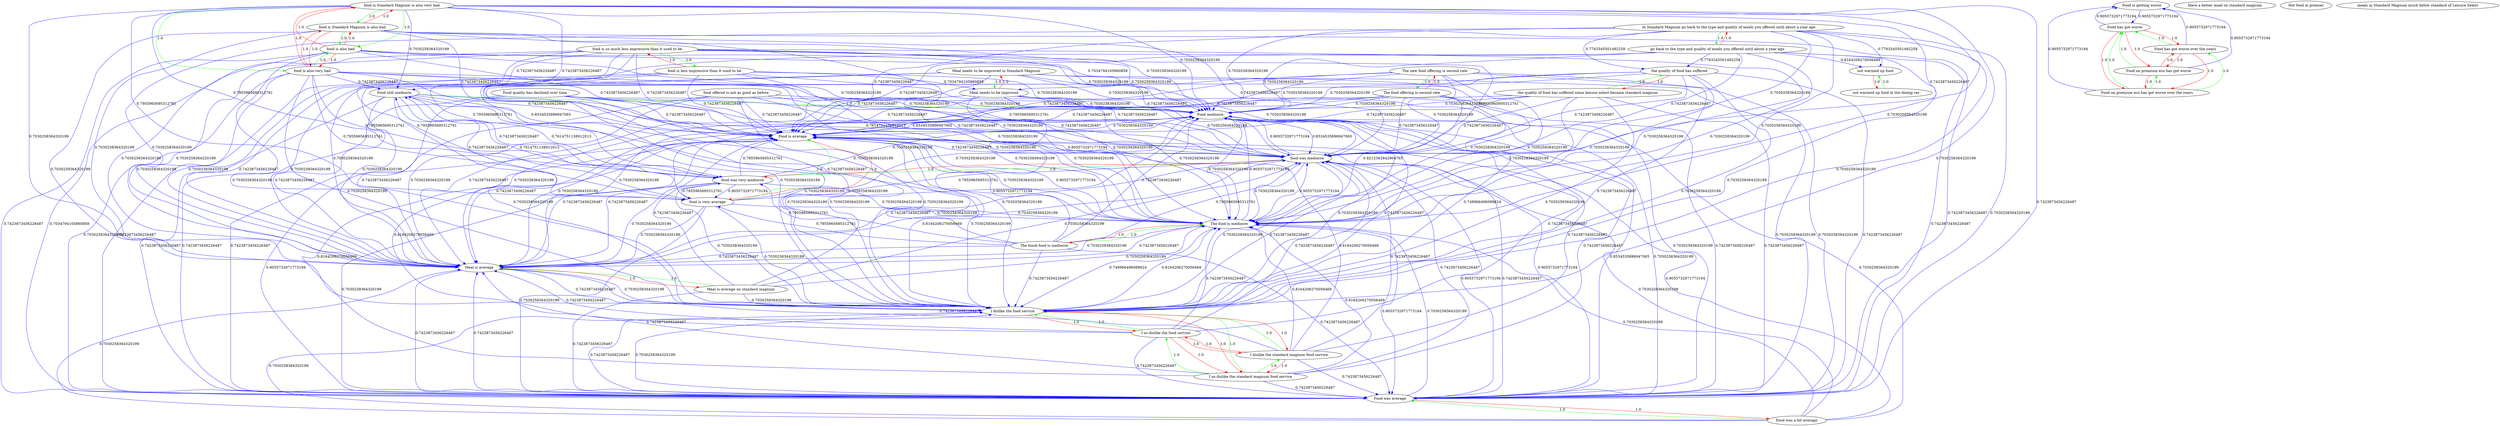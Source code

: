 digraph rawGraph {
"Food still mediocre";"Food mediocre";"Food quality has declined over time";"Food is average";"Food is getting worse";"Food on premium eco has got worse over the years";"Food on premium eco has got worse";"Food has got worse";"Food has got worse over the years";"Food was a bit average";"Food was average";"Have a better meal on standard magnum";"Hot food in premier";"I so dislike the standard magnum food service";"I dislike the standard magnum food service";"I dislike the food service";"I so dislike the food service";"In Standard Magnum go back to the type and quality of meals you offered until about a year ago";"go back to the type and quality of meals you offered until about a year ago";"Meal is average on standard magnum";"Meal is average";"Meal needs to be improved in Standard Magnum";"Meal needs to be improved";"The kiosk food is mediocre";"The food is mediocre";"The new food offering is second rate";"The food offering is second rate";"food is Standard Magnum is also very bad";"food is Standard Magnum is also bad";"food is also bad";"food is also very bad";"food is so much less impressive than it used to be";"food is less impressive than it used to be";"food is very average";"food offered is not as good as before";"food was very mediocre";"food was mediocre";"meals in Standard Magnum much below standard of Leisure Select";"not warmed up food in the dining car";"not warmed up food";"the quality of food has suffered since leisure select became standard magnum";"the quality of food has suffered";"Food still mediocre" -> "Food mediocre" [label=1.0] [color=green]
"Food quality has declined over time" -> "Food is average" [label=0.7423873456226487] [color=blue]
"Food mediocre" -> "Food is average" [label=0.8534535896947065] [color=blue]
"Food still mediocre" -> "Food is average" [label=0.8534535896947065] [color=blue]
"Food on premium eco has got worse over the years" -> "Food on premium eco has got worse" [label=1.0] [color=green]
"Food on premium eco has got worse" -> "Food has got worse" [label=1.0] [color=green]
"Food on premium eco has got worse over the years" -> "Food has got worse over the years" [label=1.0] [color=green]
"Food has got worse over the years" -> "Food has got worse" [label=1.0] [color=green]
"Food on premium eco has got worse over the years" -> "Food has got worse" [label=1.0] [color=green]
"Food on premium eco has got worse" -> "Food on premium eco has got worse over the years" [label=1.0] [color=red]
"Food on premium eco has got worse" -> "Food has got worse over the years" [label=1.0] [color=red]
"Food has got worse" -> "Food on premium eco has got worse over the years" [label=1.0] [color=red]
"Food has got worse" -> "Food on premium eco has got worse" [label=1.0] [color=red]
"Food has got worse" -> "Food has got worse over the years" [label=1.0] [color=red]
"Food has got worse over the years" -> "Food on premium eco has got worse over the years" [label=1.0] [color=red]
"Food has got worse over the years" -> "Food on premium eco has got worse" [label=1.0] [color=red]
"Food has got worse" -> "Food is getting worse" [label=0.9055732971773194] [color=blue]
"Food is getting worse" -> "Food has got worse" [label=0.9055732971773194] [color=blue]
"Food on premium eco has got worse over the years" -> "Food is getting worse" [label=0.9055732971773194] [color=blue]
"Food on premium eco has got worse" -> "Food is getting worse" [label=0.9055732971773194] [color=blue]
"Food has got worse over the years" -> "Food is getting worse" [label=0.9055732971773194] [color=blue]
"Food was a bit average" -> "Food was average" [label=1.0] [color=green]
"Food was average" -> "Food was a bit average" [label=1.0] [color=red]
"Food was average" -> "Food is average" [label=0.9055732971773194] [color=blue]
"Food is average" -> "Food was average" [label=0.9055732971773194] [color=blue]
"Food mediocre" -> "Food was average" [label=0.8534535896947065] [color=blue]
"Food was a bit average" -> "Food is average" [label=0.9055732971773194] [color=blue]
"I so dislike the standard magnum food service" -> "I dislike the standard magnum food service" [label=1.0] [color=green]
"I dislike the standard magnum food service" -> "I dislike the food service" [label=1.0] [color=green]
"I so dislike the standard magnum food service" -> "I so dislike the food service" [label=1.0] [color=green]
"I so dislike the food service" -> "I dislike the food service" [label=1.0] [color=green]
"I so dislike the standard magnum food service" -> "I dislike the food service" [label=1.0] [color=green]
"I dislike the standard magnum food service" -> "I so dislike the standard magnum food service" [label=1.0] [color=red]
"I dislike the standard magnum food service" -> "I so dislike the food service" [label=1.0] [color=red]
"I dislike the food service" -> "I so dislike the standard magnum food service" [label=1.0] [color=red]
"I dislike the food service" -> "I dislike the standard magnum food service" [label=1.0] [color=red]
"I dislike the food service" -> "I so dislike the food service" [label=1.0] [color=red]
"I so dislike the food service" -> "I so dislike the standard magnum food service" [label=1.0] [color=red]
"I so dislike the food service" -> "I dislike the standard magnum food service" [label=1.0] [color=red]
"In Standard Magnum go back to the type and quality of meals you offered until about a year ago" -> "go back to the type and quality of meals you offered until about a year ago" [label=1.0] [color=green]
"go back to the type and quality of meals you offered until about a year ago" -> "In Standard Magnum go back to the type and quality of meals you offered until about a year ago" [label=1.0] [color=red]
"Meal is average on standard magnum" -> "Meal is average" [label=1.0] [color=green]
"Meal is average" -> "Meal is average on standard magnum" [label=1.0] [color=red]
"Food is average" -> "Meal is average" [label=0.7423873456226487] [color=blue]
"Meal is average" -> "Food is average" [label=0.7423873456226487] [color=blue]
"Meal is average" -> "Food was average" [label=0.7423873456226487] [color=blue]
"Food was average" -> "Meal is average" [label=0.7423873456226487] [color=blue]
"Meal is average on standard magnum" -> "Food is average" [label=0.7423873456226487] [color=blue]
"Meal is average on standard magnum" -> "Food was average" [label=0.7423873456226487] [color=blue]
"Meal needs to be improved in Standard Magnum" -> "Meal needs to be improved" [label=1.0] [color=green]
"Meal needs to be improved" -> "Meal needs to be improved in Standard Magnum" [label=1.0] [color=red]
"Meal needs to be improved" -> "Meal is average" [label=0.7423873456226487] [color=blue]
"The kiosk food is mediocre" -> "The food is mediocre" [label=1.0] [color=green]
"The food is mediocre" -> "The kiosk food is mediocre" [label=1.0] [color=red]
"The food is mediocre" -> "Food is average" [label=0.9055732971773194] [color=blue]
"The food is mediocre" -> "Meal is average" [label=0.7423873456226487] [color=blue]
"I dislike the food service" -> "The food is mediocre" [label=0.8164206270056469] [color=blue]
"The food is mediocre" -> "I dislike the food service" [label=0.749966496099824] [color=blue]
"The food is mediocre" -> "Food was average" [label=0.9055732971773194] [color=blue]
"The food is mediocre" -> "Food mediocre" [label=0.9055732971773194] [color=blue]
"The kiosk food is mediocre" -> "Food still mediocre" [label=0.7423873456226487] [color=blue]
"The new food offering is second rate" -> "The food offering is second rate" [label=1.0] [color=green]
"The food offering is second rate" -> "The new food offering is second rate" [label=1.0] [color=red]
"The food offering is second rate" -> "Food is average" [label=0.7423873456226487] [color=blue]
"The food offering is second rate" -> "The food is mediocre" [label=0.8212362842904765] [color=blue]
"The food offering is second rate" -> "I dislike the food service" [label=0.749966496099824] [color=blue]
"The food offering is second rate" -> "Food was average" [label=0.7423873456226487] [color=blue]
"The new food offering is second rate" -> "Food is average" [label=0.7423873456226487] [color=blue]
"food is Standard Magnum is also very bad" -> "food is Standard Magnum is also bad" [label=1.0] [color=green]
"food is Standard Magnum is also bad" -> "food is also bad" [label=1.0] [color=green]
"food is Standard Magnum is also very bad" -> "food is also very bad" [label=1.0] [color=green]
"food is also very bad" -> "food is also bad" [label=1.0] [color=green]
"food is Standard Magnum is also very bad" -> "food is also bad" [label=1.0] [color=green]
"food is Standard Magnum is also bad" -> "food is Standard Magnum is also very bad" [label=1.0] [color=red]
"food is Standard Magnum is also bad" -> "food is also very bad" [label=1.0] [color=red]
"food is also bad" -> "food is Standard Magnum is also very bad" [label=1.0] [color=red]
"food is also bad" -> "food is Standard Magnum is also bad" [label=1.0] [color=red]
"food is also bad" -> "food is also very bad" [label=1.0] [color=red]
"food is also very bad" -> "food is Standard Magnum is also very bad" [label=1.0] [color=red]
"food is also very bad" -> "food is Standard Magnum is also bad" [label=1.0] [color=red]
"food is also bad" -> "Food is average" [label=0.7423873456226487] [color=blue]
"food is also bad" -> "Food was average" [label=0.7423873456226487] [color=blue]
"food is so much less impressive than it used to be" -> "food is less impressive than it used to be" [label=1.0] [color=green]
"food is less impressive than it used to be" -> "food is so much less impressive than it used to be" [label=1.0] [color=red]
"food is less impressive than it used to be" -> "Food is average" [label=0.7423873456226487] [color=blue]
"food is less impressive than it used to be" -> "Meal needs to be improved" [label=0.7034794105860858] [color=blue]
"food is less impressive than it used to be" -> "Food was average" [label=0.7423873456226487] [color=blue]
"food is very average" -> "Food is average" [label=1.0] [color=green]
"Food is average" -> "food is very average" [label=1.0] [color=red]
"food offered is not as good as before" -> "Food is average" [label=0.7423873456226487] [color=blue]
"food offered is not as good as before" -> "Food was average" [label=0.7423873456226487] [color=blue]
"food was very mediocre" -> "food was mediocre" [label=1.0] [color=green]
"food was mediocre" -> "food was very mediocre" [label=1.0] [color=red]
"food offered is not as good as before" -> "food was mediocre" [label=0.7423873456226487] [color=blue]
"Food is average" -> "food was mediocre" [label=0.7423873456226487] [color=blue]
"food was mediocre" -> "Food is average" [label=0.9055732971773194] [color=blue]
"food is very average" -> "food was very mediocre" [label=0.7955965695312761] [color=blue]
"food was very mediocre" -> "food is very average" [label=0.9055732971773194] [color=blue]
"The food offering is second rate" -> "food was mediocre" [label=0.7423873456226487] [color=blue]
"food is also bad" -> "food was mediocre" [label=0.7423873456226487] [color=blue]
"food is also very bad" -> "food was very mediocre" [label=0.7955965695312761] [color=blue]
"food is less impressive than it used to be" -> "food was mediocre" [label=0.7423873456226487] [color=blue]
"food is so much less impressive than it used to be" -> "food was very mediocre" [label=0.7955965695312761] [color=blue]
"food was mediocre" -> "Meal is average" [label=0.7423873456226487] [color=blue]
"The food is mediocre" -> "food was mediocre" [label=0.9055732971773194] [color=blue]
"food was mediocre" -> "The food is mediocre" [label=0.7030258364320199] [color=blue]
"The kiosk food is mediocre" -> "food was very mediocre" [label=0.7955965695312761] [color=blue]
"Food was average" -> "food was mediocre" [label=0.7423873456226487] [color=blue]
"food was mediocre" -> "Food was average" [label=0.9055732971773194] [color=blue]
"food was mediocre" -> "Food mediocre" [label=0.9055732971773194] [color=blue]
"Food mediocre" -> "food was mediocre" [label=0.8534535896947065] [color=blue]
"Food still mediocre" -> "food was very mediocre" [label=0.7614751138912013] [color=blue]
"food was very mediocre" -> "Food still mediocre" [label=0.7423873456226487] [color=blue]
"not warmed up food in the dining car" -> "not warmed up food" [label=1.0] [color=green]
"not warmed up food" -> "not warmed up food in the dining car" [label=1.0] [color=red]
"go back to the type and quality of meals you offered until about a year ago" -> "not warmed up food" [label=0.8164206270056469] [color=blue]
"the quality of food has suffered since leisure select became standard magnum" -> "the quality of food has suffered" [label=1.0] [color=green]
"the quality of food has suffered" -> "the quality of food has suffered since leisure select became standard magnum" [label=1.0] [color=red]
"the quality of food has suffered" -> "Food is average" [label=0.7423873456226487] [color=blue]
"the quality of food has suffered" -> "food was mediocre" [label=0.7423873456226487] [color=blue]
"go back to the type and quality of meals you offered until about a year ago" -> "the quality of food has suffered" [label=0.7763345501492258] [color=blue]
"the quality of food has suffered" -> "Food was average" [label=0.7423873456226487] [color=blue]
"Food still mediocre" -> "food is very average" [label=0.7614751138912013] [color=blue]
"Food still mediocre" -> "Meal is average" [label=0.7423873456226487] [color=blue]
"Food still mediocre" -> "Food was average" [label=0.7423873456226487] [color=blue]
"Food still mediocre" -> "food was mediocre" [label=0.7614751138912013] [color=blue]
"Food mediocre" -> "The food is mediocre" [label=0.7030258364320199] [color=blue]
"Food mediocre" -> "Meal is average" [label=0.7423873456226487] [color=blue]
"Food quality has declined over time" -> "Meal is average" [label=0.7423873456226487] [color=blue]
"Food quality has declined over time" -> "Food was average" [label=0.7423873456226487] [color=blue]
"Food quality has declined over time" -> "food was mediocre" [label=0.7423873456226487] [color=blue]
"Food is average" -> "The food is mediocre" [label=0.7030258364320199] [color=blue]
"Food is average" -> "Food mediocre" [label=0.7030258364320199] [color=blue]
"Food was a bit average" -> "Meal is average" [label=0.7030258364320199] [color=blue]
"Food was a bit average" -> "The food is mediocre" [label=0.7030258364320199] [color=blue]
"Food was a bit average" -> "food was mediocre" [label=0.7030258364320199] [color=blue]
"Food was a bit average" -> "Food mediocre" [label=0.7030258364320199] [color=blue]
"Food was average" -> "The food is mediocre" [label=0.7030258364320199] [color=blue]
"Food was average" -> "Food mediocre" [label=0.7030258364320199] [color=blue]
"I so dislike the standard magnum food service" -> "The food is mediocre" [label=0.8164206270056469] [color=blue]
"I dislike the standard magnum food service" -> "The food is mediocre" [label=0.8164206270056469] [color=blue]
"I dislike the food service" -> "Food is average" [label=0.8164206270056469] [color=blue]
"I dislike the food service" -> "Meal is average" [label=0.7423873456226487] [color=blue]
"I dislike the food service" -> "Food was average" [label=0.7423873456226487] [color=blue]
"I dislike the food service" -> "food was mediocre" [label=0.7423873456226487] [color=blue]
"I dislike the food service" -> "Food mediocre" [label=0.7423873456226487] [color=blue]
"I so dislike the food service" -> "Food is average" [label=0.8164206270056469] [color=blue]
"I so dislike the food service" -> "The food is mediocre" [label=0.7423873456226487] [color=blue]
"I so dislike the food service" -> "Meal is average" [label=0.7423873456226487] [color=blue]
"I so dislike the food service" -> "Food was average" [label=0.7423873456226487] [color=blue]
"I so dislike the food service" -> "food was mediocre" [label=0.7423873456226487] [color=blue]
"I so dislike the food service" -> "Food mediocre" [label=0.7423873456226487] [color=blue]
"In Standard Magnum go back to the type and quality of meals you offered until about a year ago" -> "the quality of food has suffered" [label=0.7763345501492258] [color=blue]
"In Standard Magnum go back to the type and quality of meals you offered until about a year ago" -> "not warmed up food" [label=0.7763345501492258] [color=blue]
"go back to the type and quality of meals you offered until about a year ago" -> "Food is average" [label=0.7423873456226487] [color=blue]
"go back to the type and quality of meals you offered until about a year ago" -> "food was mediocre" [label=0.7423873456226487] [color=blue]
"go back to the type and quality of meals you offered until about a year ago" -> "Food was average" [label=0.7423873456226487] [color=blue]
"Meal is average on standard magnum" -> "The food is mediocre" [label=0.7030258364320199] [color=blue]
"Meal is average on standard magnum" -> "food was mediocre" [label=0.7030258364320199] [color=blue]
"Meal is average on standard magnum" -> "Food mediocre" [label=0.7030258364320199] [color=blue]
"Meal is average" -> "The food is mediocre" [label=0.7030258364320199] [color=blue]
"Meal is average" -> "food was mediocre" [label=0.7030258364320199] [color=blue]
"Meal is average" -> "Food mediocre" [label=0.7030258364320199] [color=blue]
"Meal needs to be improved in Standard Magnum" -> "Meal is average" [label=0.7423873456226487] [color=blue]
"Meal needs to be improved" -> "Food is average" [label=0.7423873456226487] [color=blue]
"Meal needs to be improved" -> "The food is mediocre" [label=0.7030258364320199] [color=blue]
"Meal needs to be improved" -> "Food was average" [label=0.7030258364320199] [color=blue]
"Meal needs to be improved" -> "food was mediocre" [label=0.7030258364320199] [color=blue]
"Meal needs to be improved" -> "Food mediocre" [label=0.7030258364320199] [color=blue]
"The kiosk food is mediocre" -> "food is very average" [label=0.7955965695312761] [color=blue]
"The kiosk food is mediocre" -> "Food is average" [label=0.9055732971773194] [color=blue]
"The kiosk food is mediocre" -> "Meal is average" [label=0.7423873456226487] [color=blue]
"The kiosk food is mediocre" -> "I dislike the food service" [label=0.7423873456226487] [color=blue]
"The kiosk food is mediocre" -> "Food was average" [label=0.7423873456226487] [color=blue]
"The kiosk food is mediocre" -> "food was mediocre" [label=0.7955965695312761] [color=blue]
"The kiosk food is mediocre" -> "Food mediocre" [label=0.7423873456226487] [color=blue]
"The new food offering is second rate" -> "Meal is average" [label=0.7030258364320199] [color=blue]
"The new food offering is second rate" -> "The food is mediocre" [label=0.7030258364320199] [color=blue]
"The new food offering is second rate" -> "I dislike the food service" [label=0.7423873456226487] [color=blue]
"The new food offering is second rate" -> "Food was average" [label=0.7030258364320199] [color=blue]
"The new food offering is second rate" -> "food was mediocre" [label=0.7030258364320199] [color=blue]
"The new food offering is second rate" -> "Food mediocre" [label=0.7030258364320199] [color=blue]
"The food offering is second rate" -> "Meal is average" [label=0.7030258364320199] [color=blue]
"The food offering is second rate" -> "Food mediocre" [label=0.7030258364320199] [color=blue]
"food is Standard Magnum is also very bad" -> "food was very mediocre" [label=0.7955965695312761] [color=blue]
"food is Standard Magnum is also very bad" -> "Food is average" [label=0.7423873456226487] [color=blue]
"food is Standard Magnum is also very bad" -> "Food was average" [label=0.7423873456226487] [color=blue]
"food is Standard Magnum is also very bad" -> "food was mediocre" [label=0.7423873456226487] [color=blue]
"food is Standard Magnum is also bad" -> "Food is average" [label=0.7423873456226487] [color=blue]
"food is Standard Magnum is also bad" -> "Food was average" [label=0.7423873456226487] [color=blue]
"food is Standard Magnum is also bad" -> "food was mediocre" [label=0.7423873456226487] [color=blue]
"food is also bad" -> "Meal is average" [label=0.7030258364320199] [color=blue]
"food is also bad" -> "The food is mediocre" [label=0.7030258364320199] [color=blue]
"food is also bad" -> "Food mediocre" [label=0.7030258364320199] [color=blue]
"food is also very bad" -> "food is very average" [label=0.7955965695312761] [color=blue]
"food is also very bad" -> "Food is average" [label=0.7423873456226487] [color=blue]
"food is also very bad" -> "Meal is average" [label=0.7030258364320199] [color=blue]
"food is also very bad" -> "The food is mediocre" [label=0.7030258364320199] [color=blue]
"food is also very bad" -> "Food was average" [label=0.7030258364320199] [color=blue]
"food is also very bad" -> "food was mediocre" [label=0.7955965695312761] [color=blue]
"food is also very bad" -> "Food mediocre" [label=0.7030258364320199] [color=blue]
"food is also very bad" -> "Food still mediocre" [label=0.7423873456226487] [color=blue]
"food is so much less impressive than it used to be" -> "food is very average" [label=0.7955965695312761] [color=blue]
"food is so much less impressive than it used to be" -> "Food is average" [label=0.7423873456226487] [color=blue]
"food is so much less impressive than it used to be" -> "Meal needs to be improved" [label=0.7034794105860858] [color=blue]
"food is so much less impressive than it used to be" -> "Food was average" [label=0.7034794105860858] [color=blue]
"food is so much less impressive than it used to be" -> "food was mediocre" [label=0.7955965695312761] [color=blue]
"food is so much less impressive than it used to be" -> "Food still mediocre" [label=0.7423873456226487] [color=blue]
"food is less impressive than it used to be" -> "Meal is average" [label=0.7030258364320199] [color=blue]
"food is less impressive than it used to be" -> "The food is mediocre" [label=0.7030258364320199] [color=blue]
"food is less impressive than it used to be" -> "Food mediocre" [label=0.7030258364320199] [color=blue]
"food is very average" -> "Meal is average" [label=0.7030258364320199] [color=blue]
"food is very average" -> "The food is mediocre" [label=0.7030258364320199] [color=blue]
"food is very average" -> "Food was average" [label=0.7030258364320199] [color=blue]
"food is very average" -> "food was mediocre" [label=0.7955965695312761] [color=blue]
"food is very average" -> "Food mediocre" [label=0.7030258364320199] [color=blue]
"food is very average" -> "Food still mediocre" [label=0.7423873456226487] [color=blue]
"food offered is not as good as before" -> "Meal is average" [label=0.7030258364320199] [color=blue]
"food offered is not as good as before" -> "The food is mediocre" [label=0.7030258364320199] [color=blue]
"food offered is not as good as before" -> "Food mediocre" [label=0.7030258364320199] [color=blue]
"food was very mediocre" -> "Food is average" [label=0.7955965695312761] [color=blue]
"food was very mediocre" -> "Meal is average" [label=0.7030258364320199] [color=blue]
"food was very mediocre" -> "The food is mediocre" [label=0.7030258364320199] [color=blue]
"food was very mediocre" -> "Food was average" [label=0.7030258364320199] [color=blue]
"food was very mediocre" -> "Food mediocre" [label=0.7030258364320199] [color=blue]
"food was mediocre" -> "I dislike the food service" [label=0.7030258364320199] [color=blue]
"the quality of food has suffered since leisure select became standard magnum" -> "Food is average" [label=0.7423873456226487] [color=blue]
"the quality of food has suffered since leisure select became standard magnum" -> "food was mediocre" [label=0.7423873456226487] [color=blue]
"the quality of food has suffered since leisure select became standard magnum" -> "Food was average" [label=0.7423873456226487] [color=blue]
"the quality of food has suffered" -> "Meal is average" [label=0.7030258364320199] [color=blue]
"the quality of food has suffered" -> "The food is mediocre" [label=0.7030258364320199] [color=blue]
"the quality of food has suffered" -> "I dislike the food service" [label=0.7030258364320199] [color=blue]
"the quality of food has suffered" -> "Food mediocre" [label=0.7030258364320199] [color=blue]
"Food still mediocre" -> "The food is mediocre" [label=0.7030258364320199] [color=blue]
"Food still mediocre" -> "I dislike the food service" [label=0.7030258364320199] [color=blue]
"Food mediocre" -> "I dislike the food service" [label=0.7030258364320199] [color=blue]
"Food quality has declined over time" -> "The food is mediocre" [label=0.7030258364320199] [color=blue]
"Food quality has declined over time" -> "I dislike the food service" [label=0.7030258364320199] [color=blue]
"Food quality has declined over time" -> "Food mediocre" [label=0.7030258364320199] [color=blue]
"Food is average" -> "I dislike the food service" [label=0.7030258364320199] [color=blue]
"Food was a bit average" -> "I dislike the food service" [label=0.7030258364320199] [color=blue]
"Food was average" -> "I dislike the food service" [label=0.7030258364320199] [color=blue]
"I so dislike the standard magnum food service" -> "Food is average" [label=0.8164206270056469] [color=blue]
"I so dislike the standard magnum food service" -> "Meal is average" [label=0.7423873456226487] [color=blue]
"I so dislike the standard magnum food service" -> "Food was average" [label=0.7423873456226487] [color=blue]
"I so dislike the standard magnum food service" -> "food was mediocre" [label=0.7423873456226487] [color=blue]
"I so dislike the standard magnum food service" -> "Food mediocre" [label=0.7423873456226487] [color=blue]
"I dislike the standard magnum food service" -> "Food is average" [label=0.8164206270056469] [color=blue]
"I dislike the standard magnum food service" -> "Meal is average" [label=0.7423873456226487] [color=blue]
"I dislike the standard magnum food service" -> "Food was average" [label=0.7423873456226487] [color=blue]
"I dislike the standard magnum food service" -> "food was mediocre" [label=0.7423873456226487] [color=blue]
"I dislike the standard magnum food service" -> "Food mediocre" [label=0.7423873456226487] [color=blue]
"In Standard Magnum go back to the type and quality of meals you offered until about a year ago" -> "Food is average" [label=0.7423873456226487] [color=blue]
"In Standard Magnum go back to the type and quality of meals you offered until about a year ago" -> "Meal is average" [label=0.7030258364320199] [color=blue]
"In Standard Magnum go back to the type and quality of meals you offered until about a year ago" -> "The food is mediocre" [label=0.7030258364320199] [color=blue]
"In Standard Magnum go back to the type and quality of meals you offered until about a year ago" -> "I dislike the food service" [label=0.7030258364320199] [color=blue]
"In Standard Magnum go back to the type and quality of meals you offered until about a year ago" -> "food was mediocre" [label=0.7030258364320199] [color=blue]
"In Standard Magnum go back to the type and quality of meals you offered until about a year ago" -> "Food was average" [label=0.7030258364320199] [color=blue]
"In Standard Magnum go back to the type and quality of meals you offered until about a year ago" -> "Food mediocre" [label=0.7030258364320199] [color=blue]
"go back to the type and quality of meals you offered until about a year ago" -> "Meal is average" [label=0.7030258364320199] [color=blue]
"go back to the type and quality of meals you offered until about a year ago" -> "The food is mediocre" [label=0.7030258364320199] [color=blue]
"go back to the type and quality of meals you offered until about a year ago" -> "I dislike the food service" [label=0.7030258364320199] [color=blue]
"go back to the type and quality of meals you offered until about a year ago" -> "Food mediocre" [label=0.7030258364320199] [color=blue]
"Meal is average on standard magnum" -> "I dislike the food service" [label=0.7030258364320199] [color=blue]
"Meal is average" -> "I dislike the food service" [label=0.7030258364320199] [color=blue]
"Meal needs to be improved in Standard Magnum" -> "Food is average" [label=0.7423873456226487] [color=blue]
"Meal needs to be improved in Standard Magnum" -> "The food is mediocre" [label=0.7030258364320199] [color=blue]
"Meal needs to be improved in Standard Magnum" -> "I dislike the food service" [label=0.7030258364320199] [color=blue]
"Meal needs to be improved in Standard Magnum" -> "Food was average" [label=0.7030258364320199] [color=blue]
"Meal needs to be improved in Standard Magnum" -> "food was mediocre" [label=0.7030258364320199] [color=blue]
"Meal needs to be improved in Standard Magnum" -> "Food mediocre" [label=0.7030258364320199] [color=blue]
"Meal needs to be improved" -> "I dislike the food service" [label=0.7030258364320199] [color=blue]
"food is Standard Magnum is also very bad" -> "food is very average" [label=0.7955965695312761] [color=blue]
"food is Standard Magnum is also very bad" -> "Meal is average" [label=0.7030258364320199] [color=blue]
"food is Standard Magnum is also very bad" -> "The food is mediocre" [label=0.7030258364320199] [color=blue]
"food is Standard Magnum is also very bad" -> "I dislike the food service" [label=0.7030258364320199] [color=blue]
"food is Standard Magnum is also very bad" -> "Food still mediocre" [label=0.7030258364320199] [color=blue]
"food is Standard Magnum is also very bad" -> "Food mediocre" [label=0.7030258364320199] [color=blue]
"food is Standard Magnum is also bad" -> "Meal is average" [label=0.7030258364320199] [color=blue]
"food is Standard Magnum is also bad" -> "The food is mediocre" [label=0.7030258364320199] [color=blue]
"food is Standard Magnum is also bad" -> "I dislike the food service" [label=0.7030258364320199] [color=blue]
"food is Standard Magnum is also bad" -> "Food mediocre" [label=0.7030258364320199] [color=blue]
"food is also bad" -> "I dislike the food service" [label=0.7030258364320199] [color=blue]
"food is also very bad" -> "I dislike the food service" [label=0.7030258364320199] [color=blue]
"food is so much less impressive than it used to be" -> "Meal is average" [label=0.7030258364320199] [color=blue]
"food is so much less impressive than it used to be" -> "The food is mediocre" [label=0.7030258364320199] [color=blue]
"food is so much less impressive than it used to be" -> "I dislike the food service" [label=0.7030258364320199] [color=blue]
"food is so much less impressive than it used to be" -> "Food mediocre" [label=0.7030258364320199] [color=blue]
"food is less impressive than it used to be" -> "I dislike the food service" [label=0.7030258364320199] [color=blue]
"food is very average" -> "I dislike the food service" [label=0.7030258364320199] [color=blue]
"food offered is not as good as before" -> "I dislike the food service" [label=0.7030258364320199] [color=blue]
"food was very mediocre" -> "I dislike the food service" [label=0.7030258364320199] [color=blue]
"the quality of food has suffered since leisure select became standard magnum" -> "Meal is average" [label=0.7030258364320199] [color=blue]
"the quality of food has suffered since leisure select became standard magnum" -> "The food is mediocre" [label=0.7030258364320199] [color=blue]
"the quality of food has suffered since leisure select became standard magnum" -> "I dislike the food service" [label=0.7030258364320199] [color=blue]
"the quality of food has suffered since leisure select became standard magnum" -> "Food mediocre" [label=0.7030258364320199] [color=blue]
}